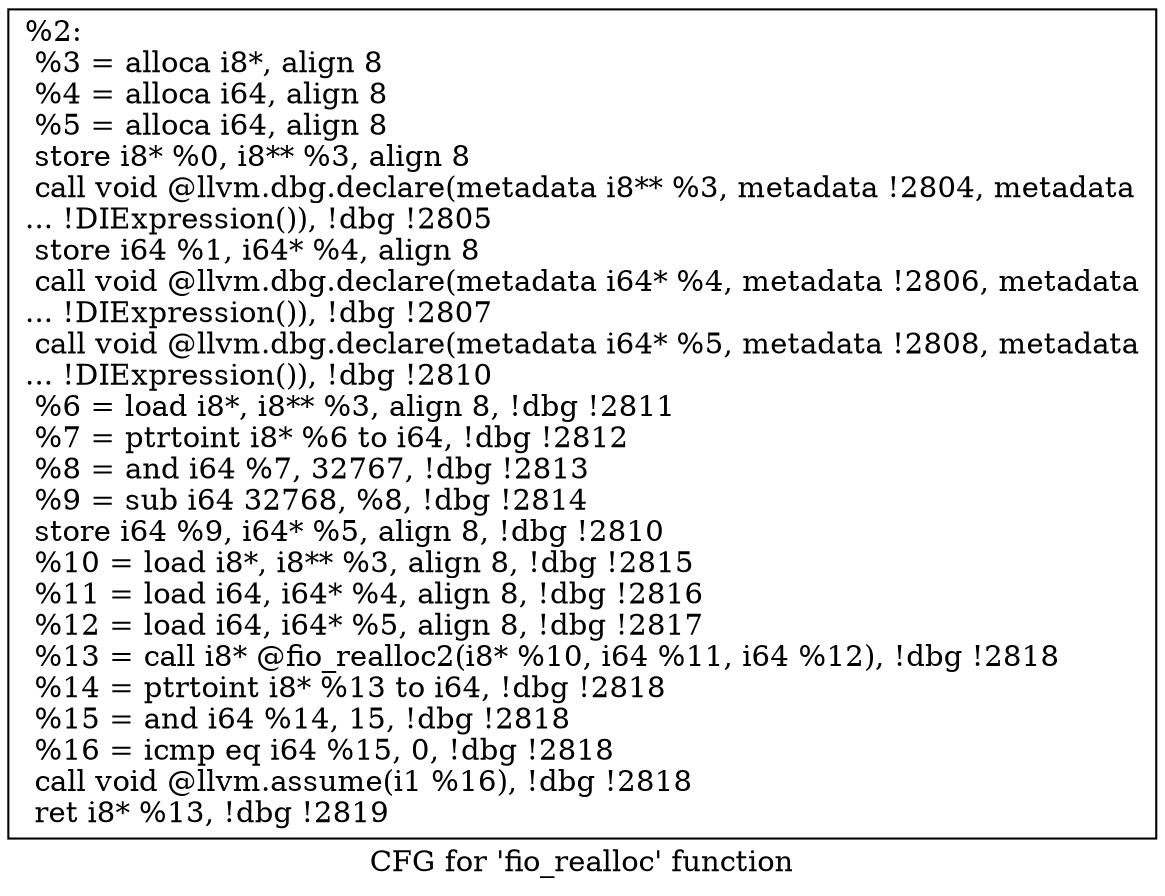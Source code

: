 digraph "CFG for 'fio_realloc' function" {
	label="CFG for 'fio_realloc' function";

	Node0x556851810690 [shape=record,label="{%2:\l  %3 = alloca i8*, align 8\l  %4 = alloca i64, align 8\l  %5 = alloca i64, align 8\l  store i8* %0, i8** %3, align 8\l  call void @llvm.dbg.declare(metadata i8** %3, metadata !2804, metadata\l... !DIExpression()), !dbg !2805\l  store i64 %1, i64* %4, align 8\l  call void @llvm.dbg.declare(metadata i64* %4, metadata !2806, metadata\l... !DIExpression()), !dbg !2807\l  call void @llvm.dbg.declare(metadata i64* %5, metadata !2808, metadata\l... !DIExpression()), !dbg !2810\l  %6 = load i8*, i8** %3, align 8, !dbg !2811\l  %7 = ptrtoint i8* %6 to i64, !dbg !2812\l  %8 = and i64 %7, 32767, !dbg !2813\l  %9 = sub i64 32768, %8, !dbg !2814\l  store i64 %9, i64* %5, align 8, !dbg !2810\l  %10 = load i8*, i8** %3, align 8, !dbg !2815\l  %11 = load i64, i64* %4, align 8, !dbg !2816\l  %12 = load i64, i64* %5, align 8, !dbg !2817\l  %13 = call i8* @fio_realloc2(i8* %10, i64 %11, i64 %12), !dbg !2818\l  %14 = ptrtoint i8* %13 to i64, !dbg !2818\l  %15 = and i64 %14, 15, !dbg !2818\l  %16 = icmp eq i64 %15, 0, !dbg !2818\l  call void @llvm.assume(i1 %16), !dbg !2818\l  ret i8* %13, !dbg !2819\l}"];
}
